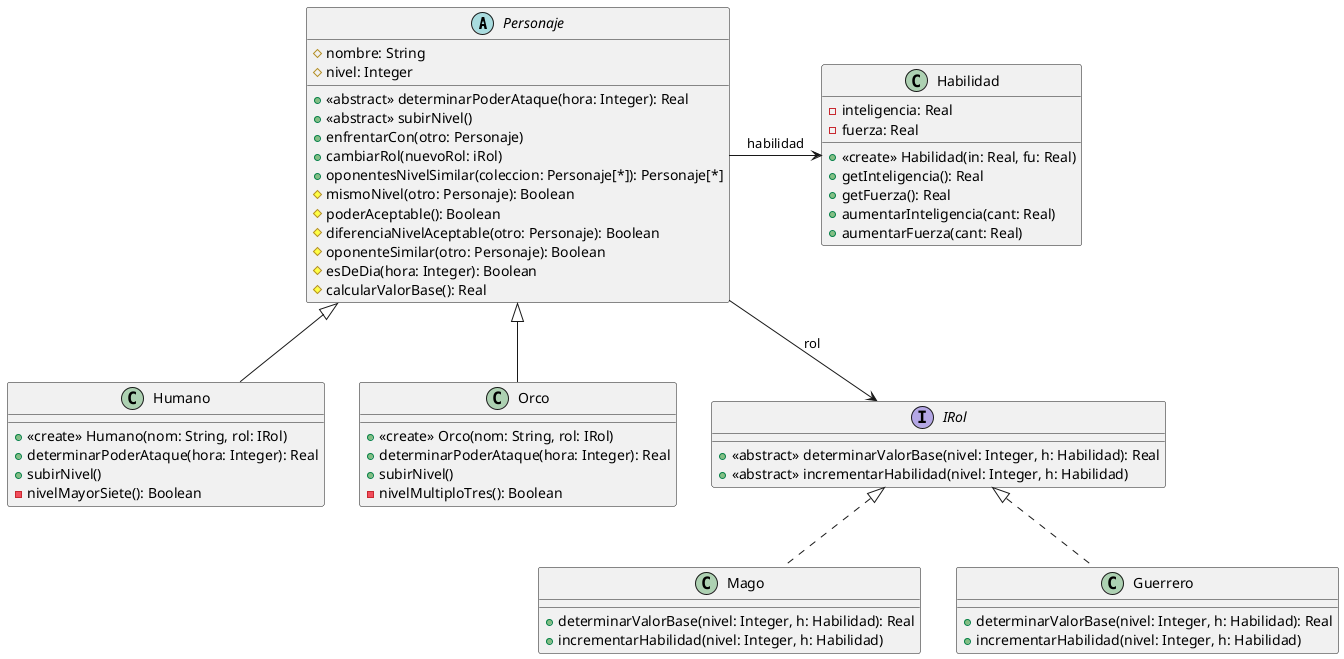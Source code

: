 @startuml

abstract class Personaje {
#nombre: String
#nivel: Integer
+<<abstract>> determinarPoderAtaque(hora: Integer): Real
+<<abstract>> subirNivel()
+enfrentarCon(otro: Personaje)
+cambiarRol(nuevoRol: iRol)
+oponentesNivelSimilar(coleccion: Personaje[*]): Personaje[*]
#mismoNivel(otro: Personaje): Boolean
#poderAceptable(): Boolean
#diferenciaNivelAceptable(otro: Personaje): Boolean
#oponenteSimilar(otro: Personaje): Boolean
#esDeDia(hora: Integer): Boolean
#calcularValorBase(): Real
}

class Humano extends Personaje {
+<<create>> Humano(nom: String, rol: IRol)
+determinarPoderAtaque(hora: Integer): Real
+subirNivel()
-nivelMayorSiete(): Boolean
}

class Orco extends Personaje {
+<<create>> Orco(nom: String, rol: IRol)
+determinarPoderAtaque(hora: Integer): Real
+subirNivel()
-nivelMultiploTres(): Boolean
}

interface IRol {
+<<abstract>> determinarValorBase(nivel: Integer, h: Habilidad): Real
+<<abstract>> incrementarHabilidad(nivel: Integer, h: Habilidad)
}

class Mago implements IRol {
+determinarValorBase(nivel: Integer, h: Habilidad): Real
+incrementarHabilidad(nivel: Integer, h: Habilidad)
}

class Guerrero implements IRol {
+determinarValorBase(nivel: Integer, h: Habilidad): Real
+incrementarHabilidad(nivel: Integer, h: Habilidad)
}

class Habilidad {
-inteligencia: Real
-fuerza: Real
+<<create>> Habilidad(in: Real, fu: Real)
+getInteligencia(): Real
+getFuerza(): Real
+aumentarInteligencia(cant: Real)
+aumentarFuerza(cant: Real)
}

Personaje -right-> Habilidad: habilidad
Personaje --> IRol: rol

@enduml
